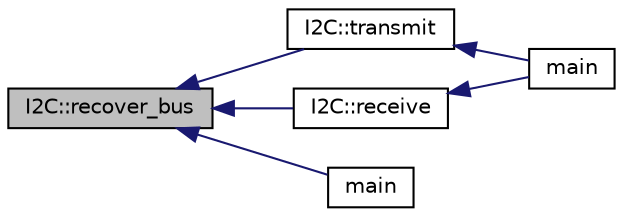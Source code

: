 digraph "I2C::recover_bus"
{
  edge [fontname="Helvetica",fontsize="10",labelfontname="Helvetica",labelfontsize="10"];
  node [fontname="Helvetica",fontsize="10",shape=record];
  rankdir="LR";
  Node31 [label="I2C::recover_bus",height=0.2,width=0.4,color="black", fillcolor="grey75", style="filled", fontcolor="black"];
  Node31 -> Node32 [dir="back",color="midnightblue",fontsize="10",style="solid",fontname="Helvetica"];
  Node32 [label="I2C::transmit",height=0.2,width=0.4,color="black", fillcolor="white", style="filled",URL="$class_i2_c.html#a329bd3c0d083593f1dd72525ec75d713"];
  Node32 -> Node33 [dir="back",color="midnightblue",fontsize="10",style="solid",fontname="Helvetica"];
  Node33 [label="main",height=0.2,width=0.4,color="black", fillcolor="white", style="filled",URL="$tests_2cpp_2_i2_c_8cpp.html#ae66f6b31b5ad750f1fe042a706a4e3d4"];
  Node31 -> Node34 [dir="back",color="midnightblue",fontsize="10",style="solid",fontname="Helvetica"];
  Node34 [label="I2C::receive",height=0.2,width=0.4,color="black", fillcolor="white", style="filled",URL="$class_i2_c.html#a687c0929c22d41e5b4428d24e1208f51"];
  Node34 -> Node33 [dir="back",color="midnightblue",fontsize="10",style="solid",fontname="Helvetica"];
  Node31 -> Node35 [dir="back",color="midnightblue",fontsize="10",style="solid",fontname="Helvetica"];
  Node35 [label="main",height=0.2,width=0.4,color="black", fillcolor="white", style="filled",URL="$i2c__bus__recovery_8cpp.html#ae66f6b31b5ad750f1fe042a706a4e3d4"];
}
